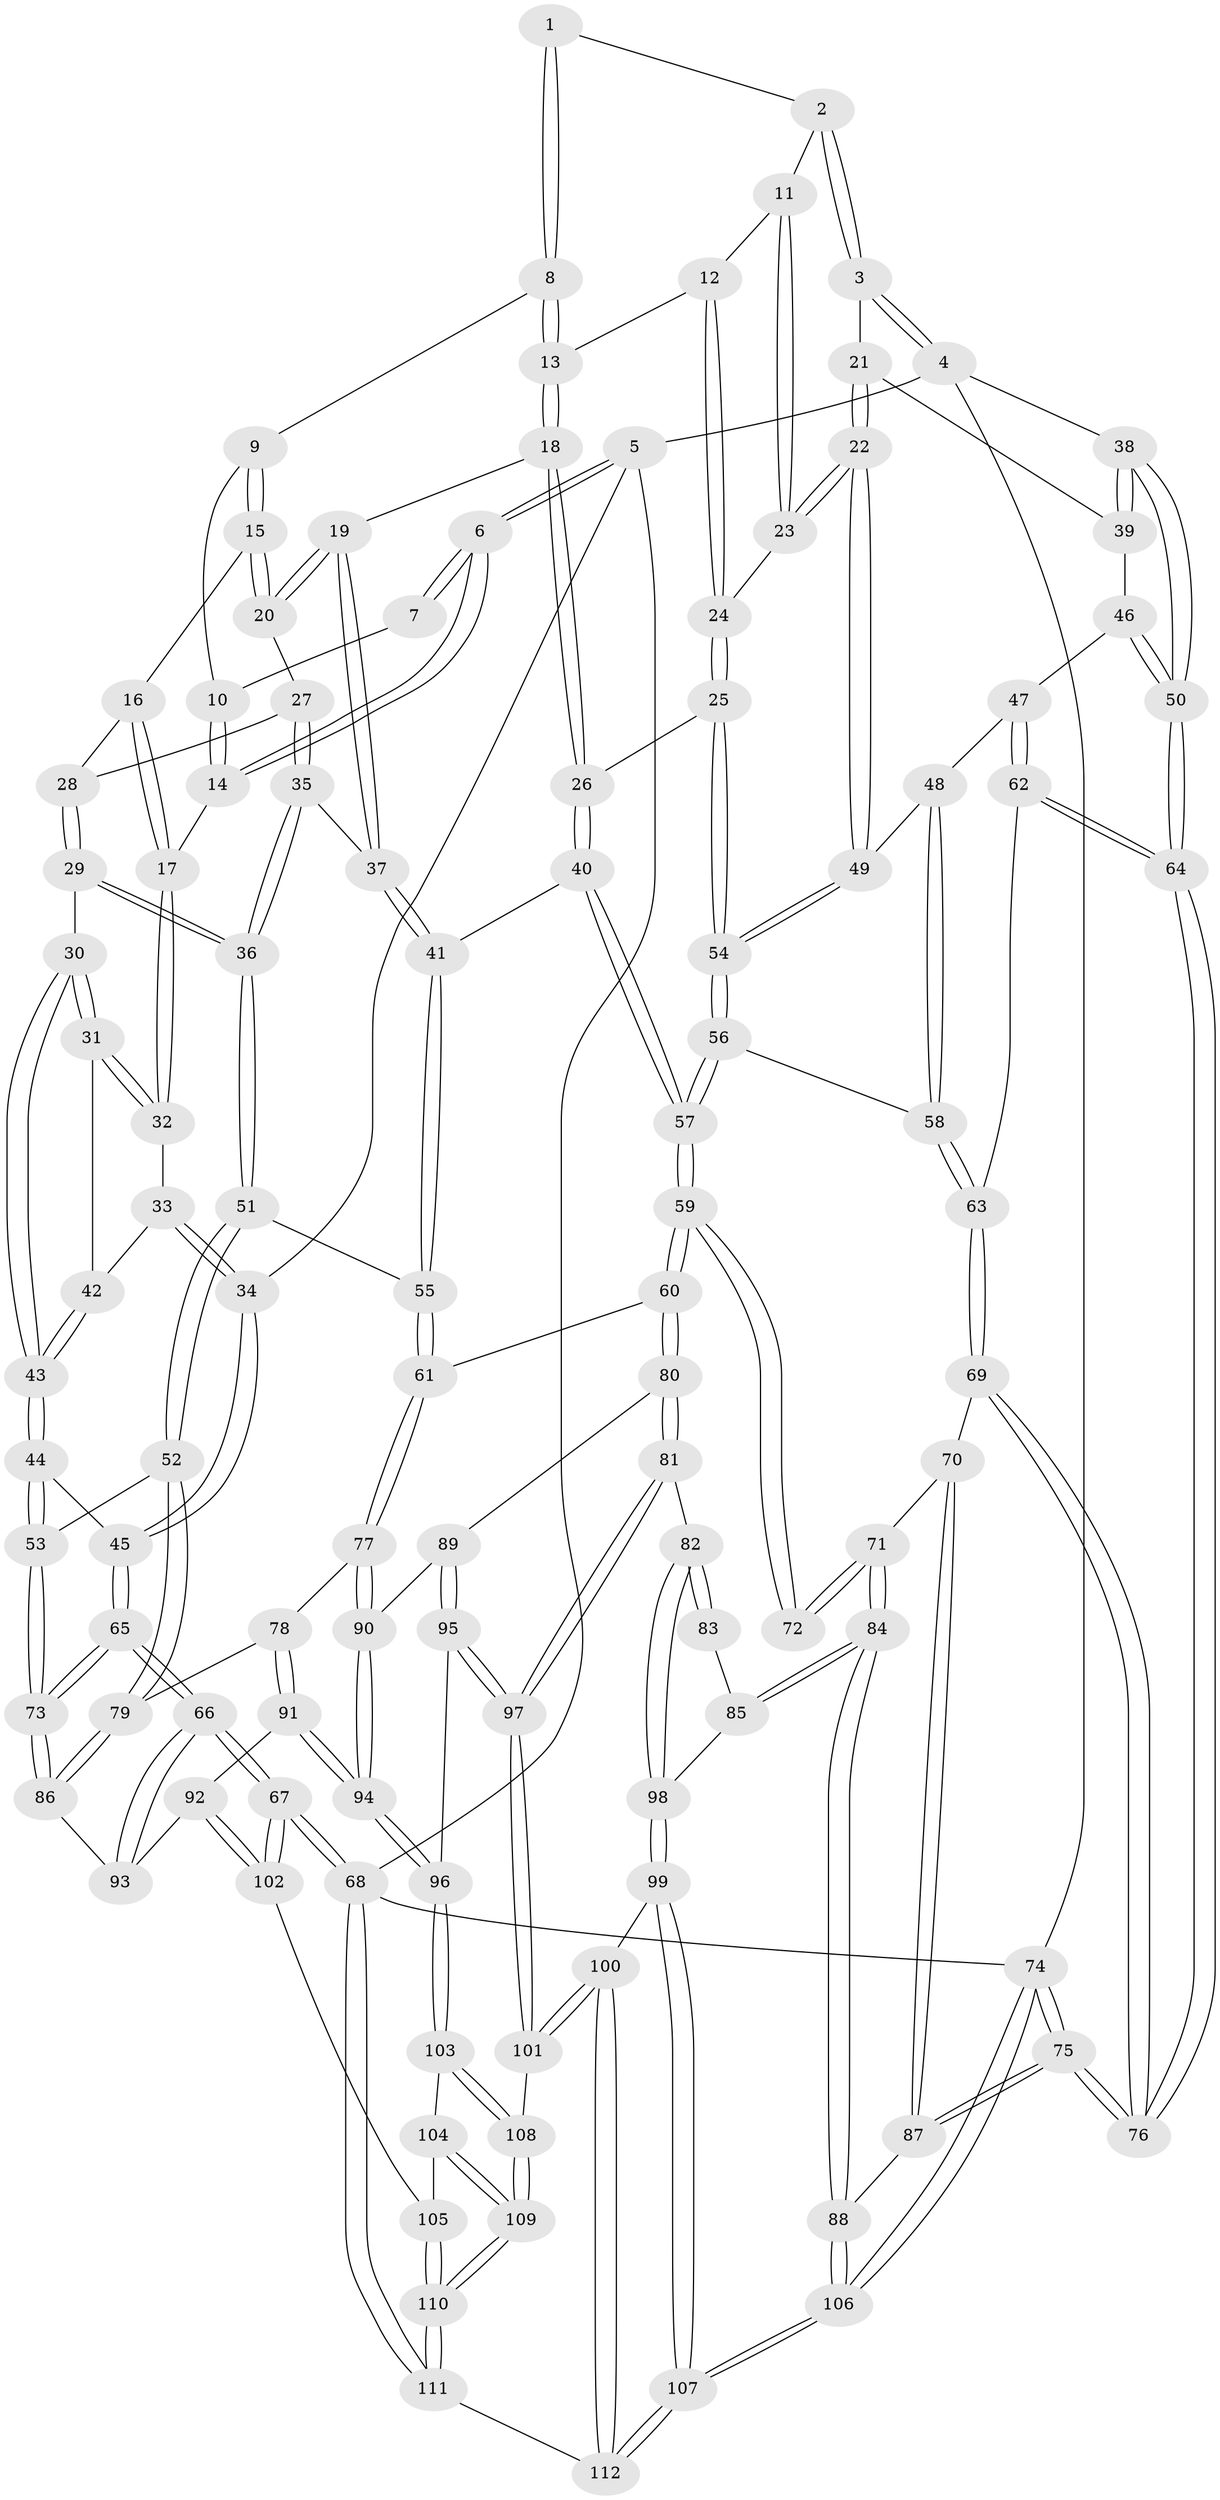 // Generated by graph-tools (version 1.1) at 2025/03/03/09/25 03:03:24]
// undirected, 112 vertices, 277 edges
graph export_dot {
graph [start="1"]
  node [color=gray90,style=filled];
  1 [pos="+0.5773928058078476+0"];
  2 [pos="+0.8905382970106042+0"];
  3 [pos="+1+0"];
  4 [pos="+1+0"];
  5 [pos="+0+0"];
  6 [pos="+0+0"];
  7 [pos="+0.34251332227436143+0"];
  8 [pos="+0.4946724055739401+0.12523454208202797"];
  9 [pos="+0.46365838963198586+0.1242178427746498"];
  10 [pos="+0.4605405397605896+0.1169992587217676"];
  11 [pos="+0.7036753021750544+0.08080020196817052"];
  12 [pos="+0.5759330348961056+0.1422521134498812"];
  13 [pos="+0.561792388681483+0.14714649172411232"];
  14 [pos="+0.02681688579878109+0"];
  15 [pos="+0.41891169614488677+0.15535874351644868"];
  16 [pos="+0.2154881551795667+0.11547855997298583"];
  17 [pos="+0.21043132100739542+0.11282511430083285"];
  18 [pos="+0.5567716214993887+0.2063233990624759"];
  19 [pos="+0.4572829544665546+0.3015296418947292"];
  20 [pos="+0.406895343611459+0.24747607794125015"];
  21 [pos="+0.8691912042296979+0.2712117397739506"];
  22 [pos="+0.7706380781895729+0.3176971439474655"];
  23 [pos="+0.7694675942873191+0.3171344326344169"];
  24 [pos="+0.6955334572755998+0.335826170158583"];
  25 [pos="+0.6093823236952352+0.3688322919911576"];
  26 [pos="+0.6085239190934268+0.36900194628691674"];
  27 [pos="+0.3446423880850528+0.27830267007254994"];
  28 [pos="+0.2853794858000155+0.2201141177161689"];
  29 [pos="+0.2477412546790227+0.36053172003170003"];
  30 [pos="+0.1905956059154723+0.3301581359364947"];
  31 [pos="+0.18970069052728156+0.3275280195075703"];
  32 [pos="+0.18874333254478917+0.26340402254963785"];
  33 [pos="+0+0.2453950296736852"];
  34 [pos="+0+0.037353498295100006"];
  35 [pos="+0.30619096372964616+0.36029738107717246"];
  36 [pos="+0.2777813829658387+0.38107476419073216"];
  37 [pos="+0.47958979961671877+0.37228593959479095"];
  38 [pos="+1+0.2722497321888652"];
  39 [pos="+0.9648997049619212+0.3163181551841308"];
  40 [pos="+0.6084343795796706+0.3690685019025583"];
  41 [pos="+0.5159942679086408+0.41174213007335114"];
  42 [pos="+0+0.2555869498727818"];
  43 [pos="+0.11067636722060695+0.39494582656803773"];
  44 [pos="+0.09403835523441682+0.43180081355790684"];
  45 [pos="+0+0.31825922922686306"];
  46 [pos="+0.9369893084590027+0.40098115930282935"];
  47 [pos="+0.8556026753110382+0.4427276556837986"];
  48 [pos="+0.8421954830304504+0.432353010797447"];
  49 [pos="+0.796545138680862+0.3776217286477876"];
  50 [pos="+1+0.49869810298578804"];
  51 [pos="+0.28719293927066325+0.5071236052748788"];
  52 [pos="+0.26206955821953504+0.5767892715887663"];
  53 [pos="+0.11383892362270844+0.5316102936753371"];
  54 [pos="+0.7114753217931721+0.4924505545798046"];
  55 [pos="+0.5135389722891066+0.41895763341784875"];
  56 [pos="+0.7044893842560399+0.5376093786017523"];
  57 [pos="+0.6718964166843122+0.560243105601999"];
  58 [pos="+0.7372099066726868+0.5392010837625092"];
  59 [pos="+0.6398780308110392+0.60123797063208"];
  60 [pos="+0.5457861879818268+0.6237295888872745"];
  61 [pos="+0.53606013271587+0.6151155619400704"];
  62 [pos="+0.8863476658672995+0.5139128454971786"];
  63 [pos="+0.8401483056378823+0.5915089099498756"];
  64 [pos="+1+0.5709529397689599"];
  65 [pos="+0+0.6627234328004677"];
  66 [pos="+0+0.928423538571789"];
  67 [pos="+0+0.9992601473621021"];
  68 [pos="+0+1"];
  69 [pos="+0.8359420492074873+0.6545460200930605"];
  70 [pos="+0.8344991432830099+0.6566865003721384"];
  71 [pos="+0.787192693259831+0.6785657780489658"];
  72 [pos="+0.7377045271527042+0.6661681038001337"];
  73 [pos="+0+0.655824300178193"];
  74 [pos="+1+1"];
  75 [pos="+1+0.8942927372289367"];
  76 [pos="+1+0.6623972782884681"];
  77 [pos="+0.2897223279567428+0.6144706623926606"];
  78 [pos="+0.2843296129629648+0.6104975639920089"];
  79 [pos="+0.2672623128804309+0.5883793417400386"];
  80 [pos="+0.547970030186203+0.6891406415603482"];
  81 [pos="+0.5810842559260914+0.7720706437207663"];
  82 [pos="+0.5827584027976963+0.7729413832421554"];
  83 [pos="+0.7145592778406867+0.696299796050335"];
  84 [pos="+0.7585288639769798+0.815566822977019"];
  85 [pos="+0.6710918150449148+0.8001445604618018"];
  86 [pos="+0.07309558811954174+0.7312249690861293"];
  87 [pos="+0.8879973695297079+0.7539771569212151"];
  88 [pos="+0.7961496165735225+0.8630717825851556"];
  89 [pos="+0.4169703751494172+0.7707580162516878"];
  90 [pos="+0.30846752735183397+0.6773566532575919"];
  91 [pos="+0.16593685623543686+0.789839430400816"];
  92 [pos="+0.14031967454583574+0.8046999700934531"];
  93 [pos="+0.1364838322027425+0.8014024255794249"];
  94 [pos="+0.2946971216612603+0.8171243541499407"];
  95 [pos="+0.4142558299226833+0.8419950641312263"];
  96 [pos="+0.2954139088269961+0.8192657302249099"];
  97 [pos="+0.46269097520804764+0.9106095983460993"];
  98 [pos="+0.6272854653250974+0.8018105581754297"];
  99 [pos="+0.6380306638217838+0.897074906658427"];
  100 [pos="+0.4739394531230982+0.9394726806104414"];
  101 [pos="+0.46247129273912674+0.9161656618214893"];
  102 [pos="+0.13988753575871452+0.8827627527574912"];
  103 [pos="+0.27481812778271975+0.879581155756635"];
  104 [pos="+0.24065262631717976+0.8883472789390994"];
  105 [pos="+0.15503172477557964+0.8982289591116914"];
  106 [pos="+0.9302595226723097+1"];
  107 [pos="+0.89028629056956+1"];
  108 [pos="+0.31885506670299707+0.9400015774241776"];
  109 [pos="+0.2446180136333764+1"];
  110 [pos="+0.19547881433461597+1"];
  111 [pos="+0.1924173894671871+1"];
  112 [pos="+0.5445982685938919+1"];
  1 -- 2;
  1 -- 8;
  1 -- 8;
  2 -- 3;
  2 -- 3;
  2 -- 11;
  3 -- 4;
  3 -- 4;
  3 -- 21;
  4 -- 5;
  4 -- 38;
  4 -- 74;
  5 -- 6;
  5 -- 6;
  5 -- 34;
  5 -- 68;
  6 -- 7;
  6 -- 7;
  6 -- 14;
  6 -- 14;
  7 -- 10;
  8 -- 9;
  8 -- 13;
  8 -- 13;
  9 -- 10;
  9 -- 15;
  9 -- 15;
  10 -- 14;
  10 -- 14;
  11 -- 12;
  11 -- 23;
  11 -- 23;
  12 -- 13;
  12 -- 24;
  12 -- 24;
  13 -- 18;
  13 -- 18;
  14 -- 17;
  15 -- 16;
  15 -- 20;
  15 -- 20;
  16 -- 17;
  16 -- 17;
  16 -- 28;
  17 -- 32;
  17 -- 32;
  18 -- 19;
  18 -- 26;
  18 -- 26;
  19 -- 20;
  19 -- 20;
  19 -- 37;
  19 -- 37;
  20 -- 27;
  21 -- 22;
  21 -- 22;
  21 -- 39;
  22 -- 23;
  22 -- 23;
  22 -- 49;
  22 -- 49;
  23 -- 24;
  24 -- 25;
  24 -- 25;
  25 -- 26;
  25 -- 54;
  25 -- 54;
  26 -- 40;
  26 -- 40;
  27 -- 28;
  27 -- 35;
  27 -- 35;
  28 -- 29;
  28 -- 29;
  29 -- 30;
  29 -- 36;
  29 -- 36;
  30 -- 31;
  30 -- 31;
  30 -- 43;
  30 -- 43;
  31 -- 32;
  31 -- 32;
  31 -- 42;
  32 -- 33;
  33 -- 34;
  33 -- 34;
  33 -- 42;
  34 -- 45;
  34 -- 45;
  35 -- 36;
  35 -- 36;
  35 -- 37;
  36 -- 51;
  36 -- 51;
  37 -- 41;
  37 -- 41;
  38 -- 39;
  38 -- 39;
  38 -- 50;
  38 -- 50;
  39 -- 46;
  40 -- 41;
  40 -- 57;
  40 -- 57;
  41 -- 55;
  41 -- 55;
  42 -- 43;
  42 -- 43;
  43 -- 44;
  43 -- 44;
  44 -- 45;
  44 -- 53;
  44 -- 53;
  45 -- 65;
  45 -- 65;
  46 -- 47;
  46 -- 50;
  46 -- 50;
  47 -- 48;
  47 -- 62;
  47 -- 62;
  48 -- 49;
  48 -- 58;
  48 -- 58;
  49 -- 54;
  49 -- 54;
  50 -- 64;
  50 -- 64;
  51 -- 52;
  51 -- 52;
  51 -- 55;
  52 -- 53;
  52 -- 79;
  52 -- 79;
  53 -- 73;
  53 -- 73;
  54 -- 56;
  54 -- 56;
  55 -- 61;
  55 -- 61;
  56 -- 57;
  56 -- 57;
  56 -- 58;
  57 -- 59;
  57 -- 59;
  58 -- 63;
  58 -- 63;
  59 -- 60;
  59 -- 60;
  59 -- 72;
  59 -- 72;
  60 -- 61;
  60 -- 80;
  60 -- 80;
  61 -- 77;
  61 -- 77;
  62 -- 63;
  62 -- 64;
  62 -- 64;
  63 -- 69;
  63 -- 69;
  64 -- 76;
  64 -- 76;
  65 -- 66;
  65 -- 66;
  65 -- 73;
  65 -- 73;
  66 -- 67;
  66 -- 67;
  66 -- 93;
  66 -- 93;
  67 -- 68;
  67 -- 68;
  67 -- 102;
  67 -- 102;
  68 -- 111;
  68 -- 111;
  68 -- 74;
  69 -- 70;
  69 -- 76;
  69 -- 76;
  70 -- 71;
  70 -- 87;
  70 -- 87;
  71 -- 72;
  71 -- 72;
  71 -- 84;
  71 -- 84;
  73 -- 86;
  73 -- 86;
  74 -- 75;
  74 -- 75;
  74 -- 106;
  74 -- 106;
  75 -- 76;
  75 -- 76;
  75 -- 87;
  75 -- 87;
  77 -- 78;
  77 -- 90;
  77 -- 90;
  78 -- 79;
  78 -- 91;
  78 -- 91;
  79 -- 86;
  79 -- 86;
  80 -- 81;
  80 -- 81;
  80 -- 89;
  81 -- 82;
  81 -- 97;
  81 -- 97;
  82 -- 83;
  82 -- 83;
  82 -- 98;
  82 -- 98;
  83 -- 85;
  84 -- 85;
  84 -- 85;
  84 -- 88;
  84 -- 88;
  85 -- 98;
  86 -- 93;
  87 -- 88;
  88 -- 106;
  88 -- 106;
  89 -- 90;
  89 -- 95;
  89 -- 95;
  90 -- 94;
  90 -- 94;
  91 -- 92;
  91 -- 94;
  91 -- 94;
  92 -- 93;
  92 -- 102;
  92 -- 102;
  94 -- 96;
  94 -- 96;
  95 -- 96;
  95 -- 97;
  95 -- 97;
  96 -- 103;
  96 -- 103;
  97 -- 101;
  97 -- 101;
  98 -- 99;
  98 -- 99;
  99 -- 100;
  99 -- 107;
  99 -- 107;
  100 -- 101;
  100 -- 101;
  100 -- 112;
  100 -- 112;
  101 -- 108;
  102 -- 105;
  103 -- 104;
  103 -- 108;
  103 -- 108;
  104 -- 105;
  104 -- 109;
  104 -- 109;
  105 -- 110;
  105 -- 110;
  106 -- 107;
  106 -- 107;
  107 -- 112;
  107 -- 112;
  108 -- 109;
  108 -- 109;
  109 -- 110;
  109 -- 110;
  110 -- 111;
  110 -- 111;
  111 -- 112;
}
